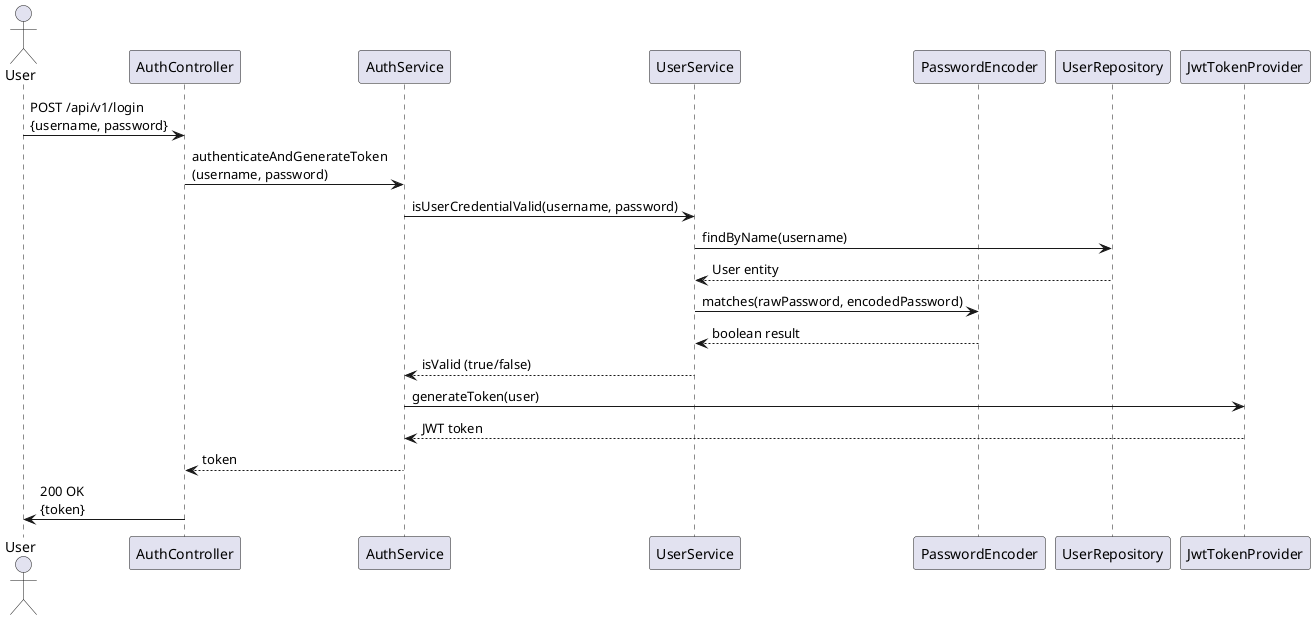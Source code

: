 @startuml
actor User
participant "AuthController" as Controller
participant "AuthService" as Service
participant "UserService" as UserService
participant "PasswordEncoder" as PasswordEncoder
participant "UserRepository" as Repo
participant "JwtTokenProvider" as JWT

User -> Controller: POST /api/v1/login\n{username, password}
Controller -> Service: authenticateAndGenerateToken\n(username, password)
Service -> UserService: isUserCredentialValid(username, password)
UserService -> Repo: findByName(username)
Repo --> UserService: User entity

UserService -> PasswordEncoder: matches(rawPassword, encodedPassword)
PasswordEncoder --> UserService: boolean result

UserService --> Service: isValid (true/false)
Service -> JWT: generateToken(user)
JWT --> Service: JWT token
Service --> Controller: token
Controller -> User: 200 OK\n{token}
@enduml
